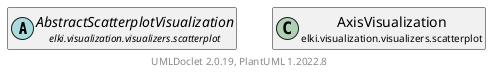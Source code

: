@startuml
    remove .*\.(Instance|Par|Parameterizer|Factory)$
    set namespaceSeparator none
    hide empty fields
    hide empty methods

    class "<size:14>AxisVisualization.Instance\n<size:10>elki.visualization.visualizers.scatterplot" as elki.visualization.visualizers.scatterplot.AxisVisualization.Instance [[AxisVisualization.Instance.html]] {
        +Instance(VisualizerContext, VisualizationTask, VisualizationPlot, double, double, Projection)
        +fullRedraw(): void
    }

    abstract class "<size:14>AbstractScatterplotVisualization\n<size:10>elki.visualization.visualizers.scatterplot" as elki.visualization.visualizers.scatterplot.AbstractScatterplotVisualization [[AbstractScatterplotVisualization.html]]
    class "<size:14>AxisVisualization\n<size:10>elki.visualization.visualizers.scatterplot" as elki.visualization.visualizers.scatterplot.AxisVisualization [[AxisVisualization.html]]

    elki.visualization.visualizers.scatterplot.AbstractScatterplotVisualization <|-- elki.visualization.visualizers.scatterplot.AxisVisualization.Instance
    elki.visualization.visualizers.scatterplot.AxisVisualization +-- elki.visualization.visualizers.scatterplot.AxisVisualization.Instance

    center footer UMLDoclet 2.0.19, PlantUML 1.2022.8
@enduml
